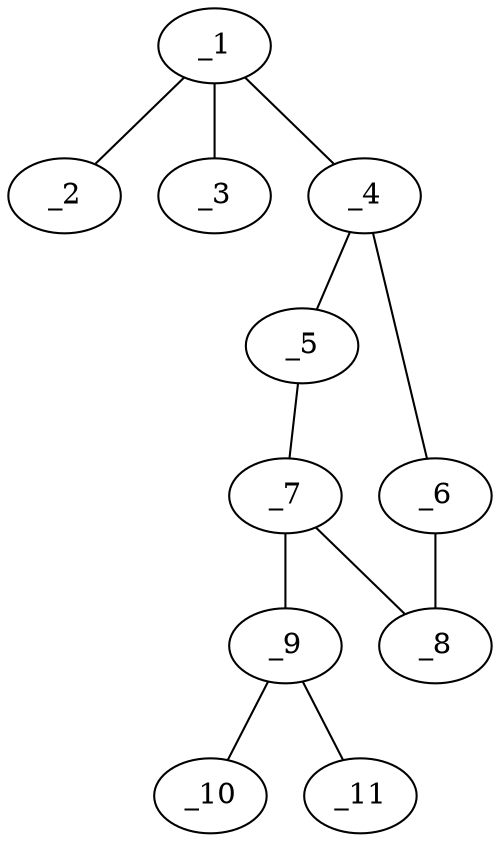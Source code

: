 graph molid72272 {
	_1	 [charge=0,
		chem=1,
		symbol="C  ",
		x="4.0823",
		y="1.8807"];
	_2	 [charge=0,
		chem=2,
		symbol="O  ",
		x="4.9483",
		y="2.3807"];
	_1 -- _2	 [valence=2];
	_3	 [charge=0,
		chem=2,
		symbol="O  ",
		x="3.2163",
		y="2.3807"];
	_1 -- _3	 [valence=1];
	_4	 [charge=0,
		chem=1,
		symbol="C  ",
		x="4.0823",
		y="0.8807"];
	_1 -- _4	 [valence=1];
	_5	 [charge=0,
		chem=1,
		symbol="C  ",
		x="3.2733",
		y="0.2929"];
	_4 -- _5	 [valence=1];
	_6	 [charge=0,
		chem=5,
		symbol="S  ",
		x="4.8913",
		y="0.2929"];
	_4 -- _6	 [valence=1];
	_7	 [charge=0,
		chem=1,
		symbol="C  ",
		x="3.5823",
		y="-0.6581"];
	_5 -- _7	 [valence=1];
	_8	 [charge=0,
		chem=5,
		symbol="S  ",
		x="4.5823",
		y="-0.6581"];
	_6 -- _8	 [valence=1];
	_7 -- _8	 [valence=1];
	_9	 [charge=0,
		chem=1,
		symbol="C  ",
		x="2.9945",
		y="-1.4672"];
	_7 -- _9	 [valence=1];
	_10	 [charge=0,
		chem=2,
		symbol="O  ",
		x="3.4013",
		y="-2.3807"];
	_9 -- _10	 [valence=2];
	_11	 [charge=0,
		chem=2,
		symbol="O  ",
		x=2,
		y="-1.3626"];
	_9 -- _11	 [valence=1];
}
